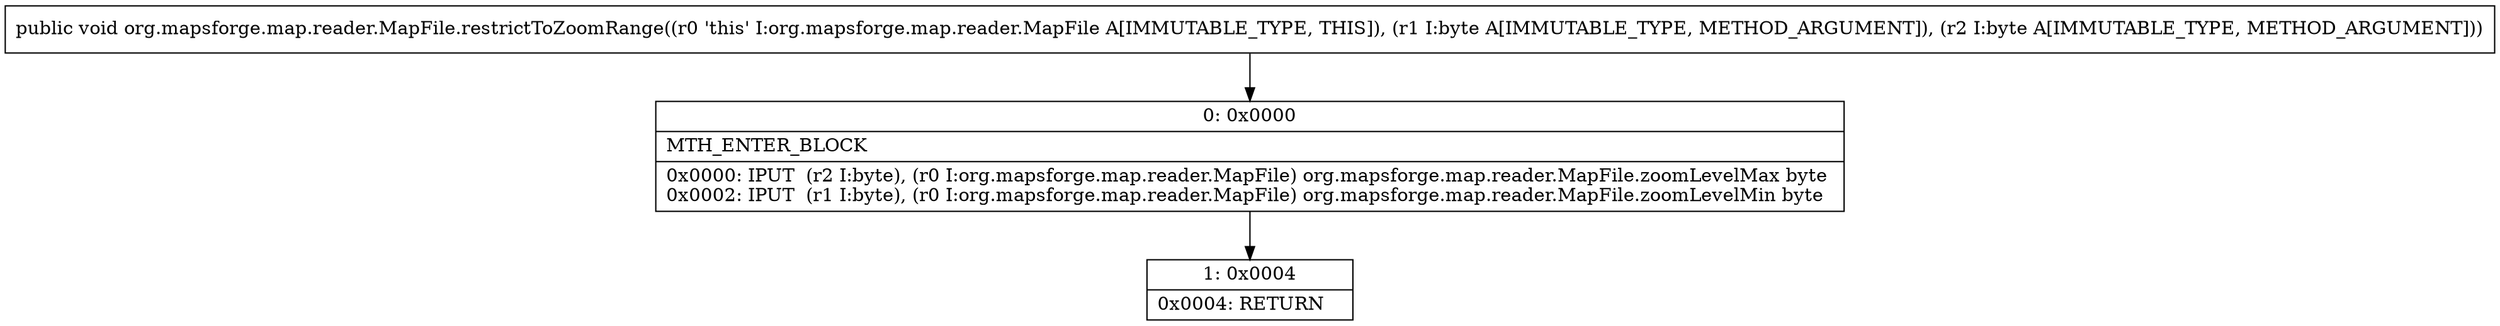 digraph "CFG fororg.mapsforge.map.reader.MapFile.restrictToZoomRange(BB)V" {
Node_0 [shape=record,label="{0\:\ 0x0000|MTH_ENTER_BLOCK\l|0x0000: IPUT  (r2 I:byte), (r0 I:org.mapsforge.map.reader.MapFile) org.mapsforge.map.reader.MapFile.zoomLevelMax byte \l0x0002: IPUT  (r1 I:byte), (r0 I:org.mapsforge.map.reader.MapFile) org.mapsforge.map.reader.MapFile.zoomLevelMin byte \l}"];
Node_1 [shape=record,label="{1\:\ 0x0004|0x0004: RETURN   \l}"];
MethodNode[shape=record,label="{public void org.mapsforge.map.reader.MapFile.restrictToZoomRange((r0 'this' I:org.mapsforge.map.reader.MapFile A[IMMUTABLE_TYPE, THIS]), (r1 I:byte A[IMMUTABLE_TYPE, METHOD_ARGUMENT]), (r2 I:byte A[IMMUTABLE_TYPE, METHOD_ARGUMENT])) }"];
MethodNode -> Node_0;
Node_0 -> Node_1;
}

